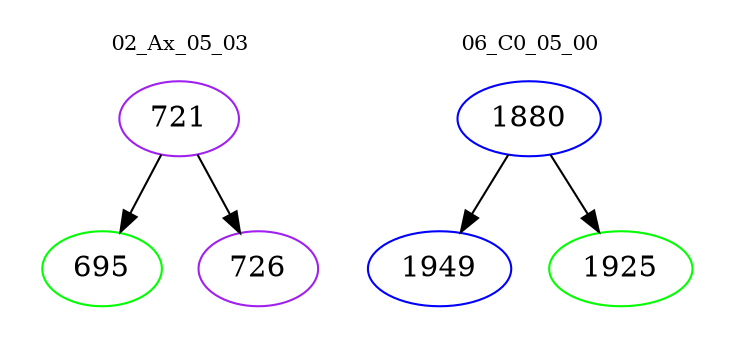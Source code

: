 digraph{
subgraph cluster_0 {
color = white
label = "02_Ax_05_03";
fontsize=10;
T0_721 [label="721", color="purple"]
T0_721 -> T0_695 [color="black"]
T0_695 [label="695", color="green"]
T0_721 -> T0_726 [color="black"]
T0_726 [label="726", color="purple"]
}
subgraph cluster_1 {
color = white
label = "06_C0_05_00";
fontsize=10;
T1_1880 [label="1880", color="blue"]
T1_1880 -> T1_1949 [color="black"]
T1_1949 [label="1949", color="blue"]
T1_1880 -> T1_1925 [color="black"]
T1_1925 [label="1925", color="green"]
}
}
